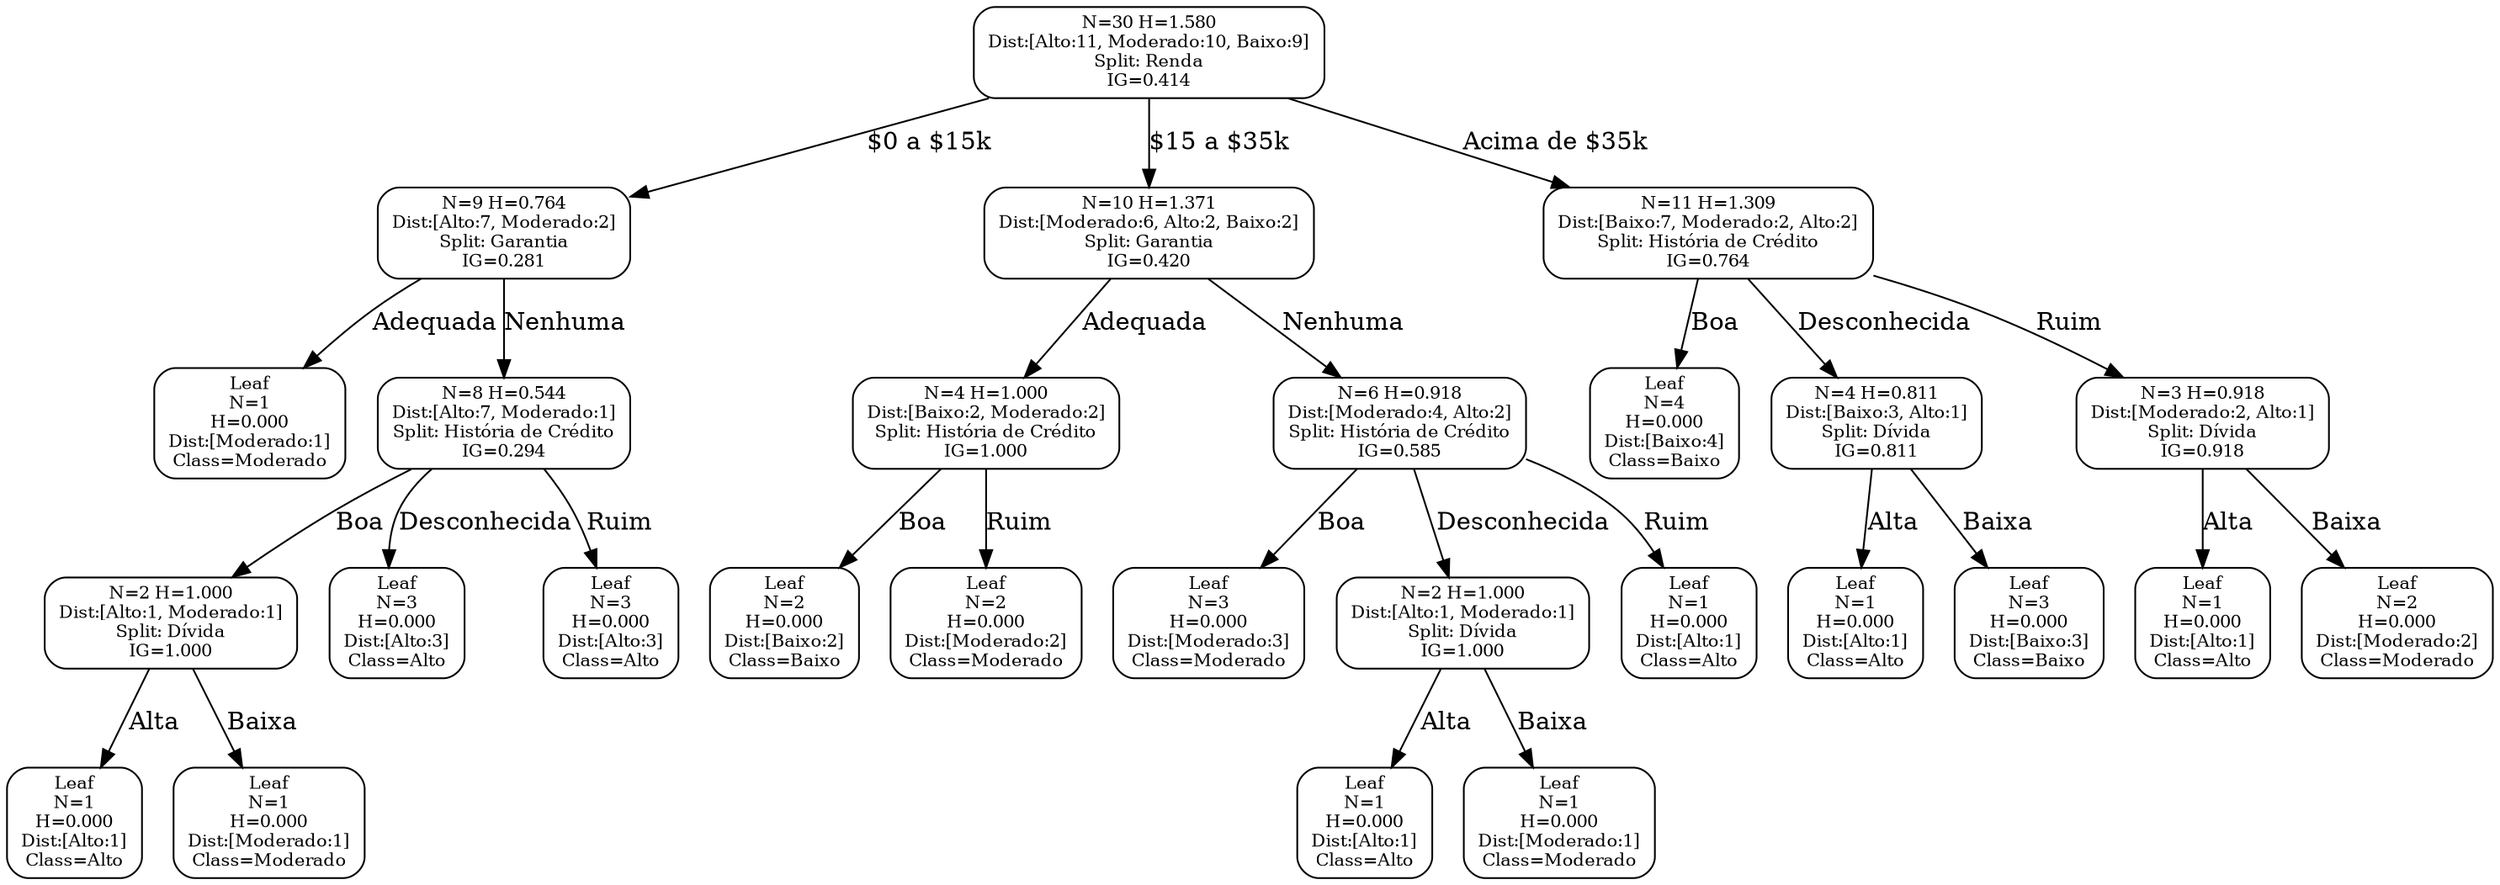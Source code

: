 digraph ID3 {
  node [shape=box, style=rounded, fontsize=10];
  n1 [label="N=30 H=1.580\nDist:[Alto:11, Moderado:10, Baixo:9]\nSplit: Renda\nIG=0.414"];
  n2 [label="N=9 H=0.764\nDist:[Alto:7, Moderado:2]\nSplit: Garantia\nIG=0.281"];
  n3 [label="Leaf\nN=1\nH=0.000\nDist:[Moderado:1]\nClass=Moderado"];
  n2 -> n3 [label="Adequada"];
  n4 [label="N=8 H=0.544\nDist:[Alto:7, Moderado:1]\nSplit: História de Crédito\nIG=0.294"];
  n5 [label="N=2 H=1.000\nDist:[Alto:1, Moderado:1]\nSplit: Dívida\nIG=1.000"];
  n6 [label="Leaf\nN=1\nH=0.000\nDist:[Alto:1]\nClass=Alto"];
  n5 -> n6 [label="Alta"];
  n7 [label="Leaf\nN=1\nH=0.000\nDist:[Moderado:1]\nClass=Moderado"];
  n5 -> n7 [label="Baixa"];
  n4 -> n5 [label="Boa"];
  n8 [label="Leaf\nN=3\nH=0.000\nDist:[Alto:3]\nClass=Alto"];
  n4 -> n8 [label="Desconhecida"];
  n9 [label="Leaf\nN=3\nH=0.000\nDist:[Alto:3]\nClass=Alto"];
  n4 -> n9 [label="Ruim"];
  n2 -> n4 [label="Nenhuma"];
  n1 -> n2 [label="$0 a $15k"];
  n10 [label="N=10 H=1.371\nDist:[Moderado:6, Alto:2, Baixo:2]\nSplit: Garantia\nIG=0.420"];
  n11 [label="N=4 H=1.000\nDist:[Baixo:2, Moderado:2]\nSplit: História de Crédito\nIG=1.000"];
  n12 [label="Leaf\nN=2\nH=0.000\nDist:[Baixo:2]\nClass=Baixo"];
  n11 -> n12 [label="Boa"];
  n13 [label="Leaf\nN=2\nH=0.000\nDist:[Moderado:2]\nClass=Moderado"];
  n11 -> n13 [label="Ruim"];
  n10 -> n11 [label="Adequada"];
  n14 [label="N=6 H=0.918\nDist:[Moderado:4, Alto:2]\nSplit: História de Crédito\nIG=0.585"];
  n15 [label="Leaf\nN=3\nH=0.000\nDist:[Moderado:3]\nClass=Moderado"];
  n14 -> n15 [label="Boa"];
  n16 [label="N=2 H=1.000\nDist:[Alto:1, Moderado:1]\nSplit: Dívida\nIG=1.000"];
  n17 [label="Leaf\nN=1\nH=0.000\nDist:[Alto:1]\nClass=Alto"];
  n16 -> n17 [label="Alta"];
  n18 [label="Leaf\nN=1\nH=0.000\nDist:[Moderado:1]\nClass=Moderado"];
  n16 -> n18 [label="Baixa"];
  n14 -> n16 [label="Desconhecida"];
  n19 [label="Leaf\nN=1\nH=0.000\nDist:[Alto:1]\nClass=Alto"];
  n14 -> n19 [label="Ruim"];
  n10 -> n14 [label="Nenhuma"];
  n1 -> n10 [label="$15 a $35k"];
  n20 [label="N=11 H=1.309\nDist:[Baixo:7, Moderado:2, Alto:2]\nSplit: História de Crédito\nIG=0.764"];
  n21 [label="Leaf\nN=4\nH=0.000\nDist:[Baixo:4]\nClass=Baixo"];
  n20 -> n21 [label="Boa"];
  n22 [label="N=4 H=0.811\nDist:[Baixo:3, Alto:1]\nSplit: Dívida\nIG=0.811"];
  n23 [label="Leaf\nN=1\nH=0.000\nDist:[Alto:1]\nClass=Alto"];
  n22 -> n23 [label="Alta"];
  n24 [label="Leaf\nN=3\nH=0.000\nDist:[Baixo:3]\nClass=Baixo"];
  n22 -> n24 [label="Baixa"];
  n20 -> n22 [label="Desconhecida"];
  n25 [label="N=3 H=0.918\nDist:[Moderado:2, Alto:1]\nSplit: Dívida\nIG=0.918"];
  n26 [label="Leaf\nN=1\nH=0.000\nDist:[Alto:1]\nClass=Alto"];
  n25 -> n26 [label="Alta"];
  n27 [label="Leaf\nN=2\nH=0.000\nDist:[Moderado:2]\nClass=Moderado"];
  n25 -> n27 [label="Baixa"];
  n20 -> n25 [label="Ruim"];
  n1 -> n20 [label="Acima de $35k"];
}